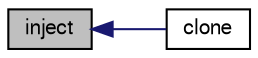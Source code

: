 digraph "inject"
{
  bgcolor="transparent";
  edge [fontname="FreeSans",fontsize="10",labelfontname="FreeSans",labelfontsize="10"];
  node [fontname="FreeSans",fontsize="10",shape=record];
  rankdir="LR";
  Node1657 [label="inject",height=0.2,width=0.4,color="black", fillcolor="grey75", style="filled", fontcolor="black"];
  Node1657 -> Node1658 [dir="back",color="midnightblue",fontsize="10",style="solid",fontname="FreeSans"];
  Node1658 [label="clone",height=0.2,width=0.4,color="black",URL="$a24074.html#ac6d7055f88f8ceb366a9f64d3ba635e0",tooltip="Construct and return a clone. "];
}
